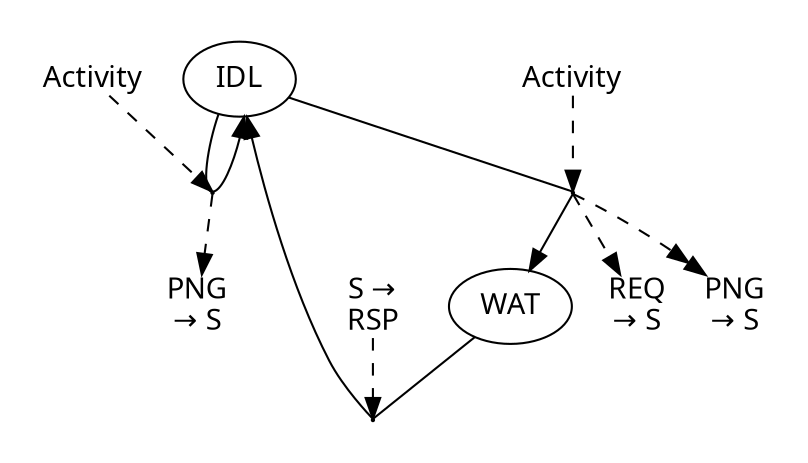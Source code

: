 digraph {
color=white;
graph [ fontname="sans-serif" ];
node [ fontname="sans-serif" ];
edge [ fontname="sans-serif" ];
A_0_false [ label="IDL", shape=ellipse ];
subgraph cluster_0 {
T_0_18446744073709551615 [ shape=point, height=0.015, width=0.015 ];
A_0_false -> T_0_18446744073709551615 [ arrowhead=none, direction=forward ];
T_0_18446744073709551615 -> A_0_false;
D_0_18446744073709551615_255 [ label="Activity", shape=plain ];
D_0_18446744073709551615_255 -> T_0_18446744073709551615 [ arrowhead=normal, direction=forward, style=dashed ];
S_0_18446744073709551615_2 [ label="PNG\n&#8594; S", shape=plain ];
T_0_18446744073709551615 -> S_0_18446744073709551615_2 [ arrowhead=normal, direction=forward, style=dashed ];
}
A_1_false [ label="WAT", shape=ellipse ];
subgraph cluster_1 {
T_1_18446744073709551615 [ shape=point, height=0.015, width=0.015 ];
A_0_false -> T_1_18446744073709551615 [ arrowhead=none, direction=forward ];
T_1_18446744073709551615 -> A_1_false;
D_1_18446744073709551615_255 [ label="Activity", shape=plain ];
D_1_18446744073709551615_255 -> T_1_18446744073709551615 [ arrowhead=normal, direction=forward, style=dashed ];
S_1_18446744073709551615_0 [ label="REQ\n&#8594; S", shape=plain ];
T_1_18446744073709551615 -> S_1_18446744073709551615_0 [ arrowhead=normal, direction=forward, style=dashed ];
S_1_18446744073709551615_1 [ label="PNG\n&#8594; S", shape=plain ];
T_1_18446744073709551615 -> S_1_18446744073709551615_1 [ arrowhead=normalnormal, direction=forward, style=dashed ];
}
subgraph cluster_2 {
T_2_18446744073709551615 [ shape=point, height=0.015, width=0.015 ];
A_1_false -> T_2_18446744073709551615 [ arrowhead=none, direction=forward ];
T_2_18446744073709551615 -> A_0_false;
D_2_18446744073709551615_3 [ label="S &#8594;\nRSP", shape=plain ];
D_2_18446744073709551615_3 -> T_2_18446744073709551615 [ arrowhead=normal, direction=forward, style=dashed ];
}
}
